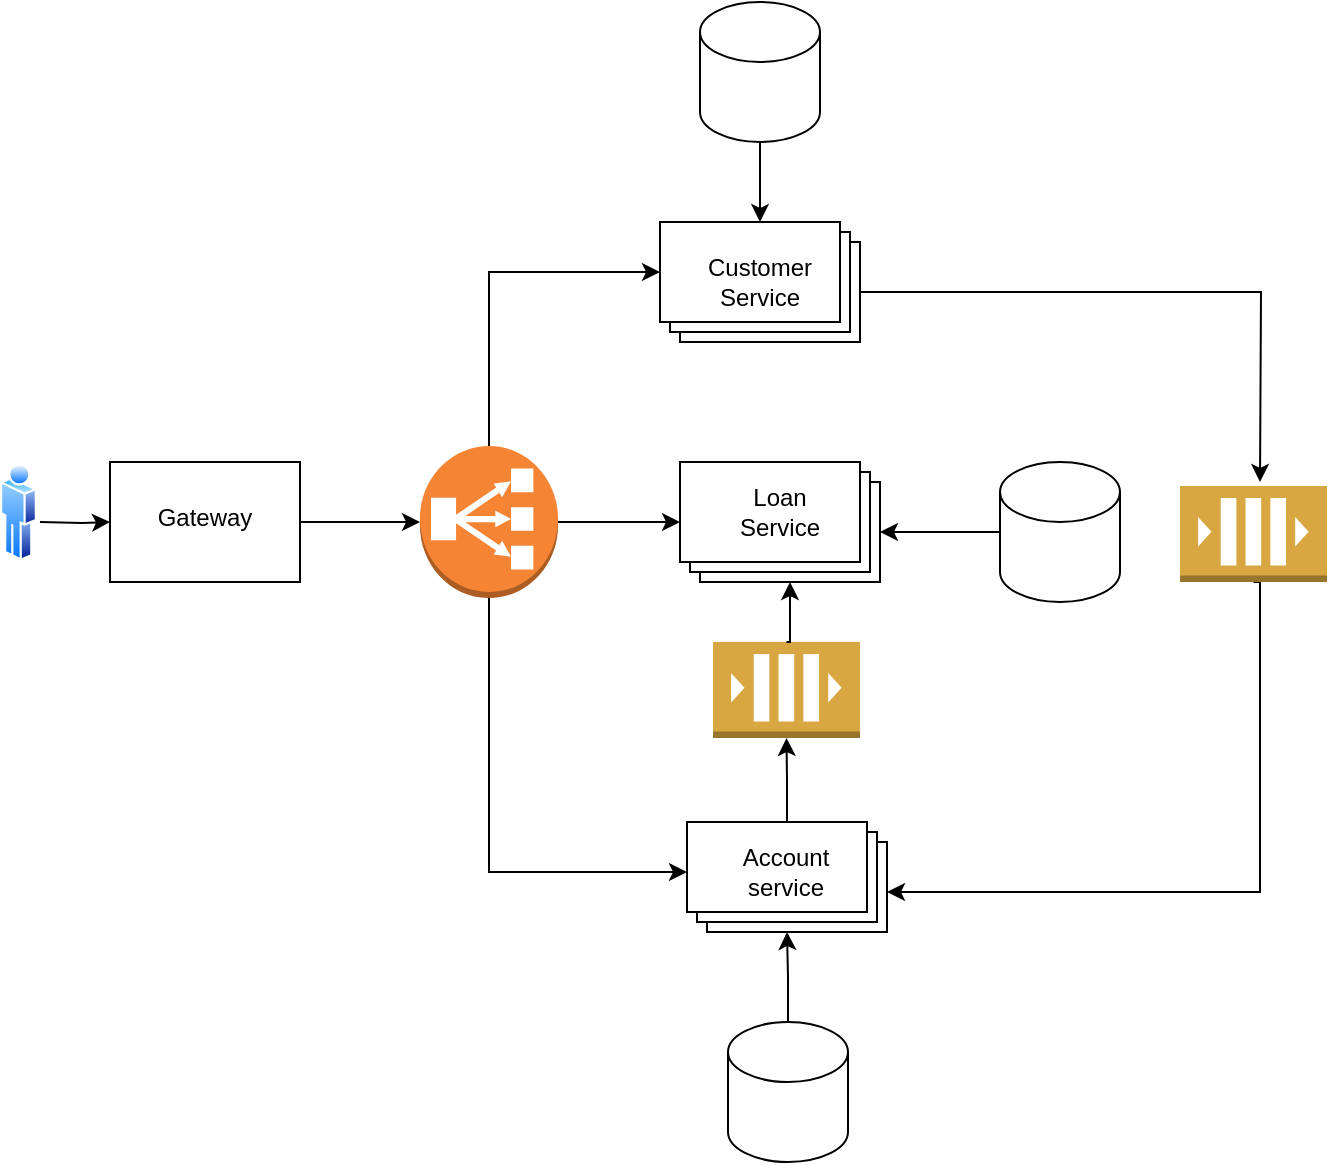 <mxfile version="24.8.3">
  <diagram name="Page-1" id="Bfe9vAIFmRp-WUJQkEZ3">
    <mxGraphModel dx="1050" dy="557" grid="1" gridSize="10" guides="1" tooltips="1" connect="1" arrows="1" fold="1" page="1" pageScale="1" pageWidth="827" pageHeight="1169" math="0" shadow="0">
      <root>
        <mxCell id="0" />
        <mxCell id="1" parent="0" />
        <mxCell id="6-AgZ9Flvv92YX-1SyBh-4" value="" style="edgeStyle=orthogonalEdgeStyle;rounded=0;orthogonalLoop=1;jettySize=auto;html=1;" edge="1" parent="1" target="6-AgZ9Flvv92YX-1SyBh-3">
          <mxGeometry relative="1" as="geometry">
            <mxPoint x="70" y="270" as="sourcePoint" />
          </mxGeometry>
        </mxCell>
        <mxCell id="6-AgZ9Flvv92YX-1SyBh-7" style="edgeStyle=orthogonalEdgeStyle;rounded=0;orthogonalLoop=1;jettySize=auto;html=1;exitX=1;exitY=0.5;exitDx=0;exitDy=0;" edge="1" parent="1" source="6-AgZ9Flvv92YX-1SyBh-3" target="6-AgZ9Flvv92YX-1SyBh-6">
          <mxGeometry relative="1" as="geometry" />
        </mxCell>
        <mxCell id="6-AgZ9Flvv92YX-1SyBh-3" value="&lt;div style=&quot;text-align: justify;&quot;&gt;&lt;br&gt;&lt;/div&gt;&lt;div style=&quot;text-align: justify;&quot;&gt;Gateway&lt;/div&gt;" style="whiteSpace=wrap;html=1;verticalAlign=top;" vertex="1" parent="1">
          <mxGeometry x="105" y="240" width="95" height="60" as="geometry" />
        </mxCell>
        <mxCell id="6-AgZ9Flvv92YX-1SyBh-5" value="" style="image;aspect=fixed;perimeter=ellipsePerimeter;html=1;align=center;shadow=0;dashed=0;spacingTop=3;image=img/lib/active_directory/user.svg;" vertex="1" parent="1">
          <mxGeometry x="50" y="240" width="18.5" height="50" as="geometry" />
        </mxCell>
        <mxCell id="6-AgZ9Flvv92YX-1SyBh-15" style="edgeStyle=orthogonalEdgeStyle;rounded=0;orthogonalLoop=1;jettySize=auto;html=1;exitX=1;exitY=0.5;exitDx=0;exitDy=0;exitPerimeter=0;" edge="1" parent="1" source="6-AgZ9Flvv92YX-1SyBh-6">
          <mxGeometry relative="1" as="geometry">
            <mxPoint x="390" y="270" as="targetPoint" />
          </mxGeometry>
        </mxCell>
        <mxCell id="6-AgZ9Flvv92YX-1SyBh-6" value="" style="outlineConnect=0;dashed=0;verticalLabelPosition=bottom;verticalAlign=top;align=center;html=1;shape=mxgraph.aws3.classic_load_balancer;fillColor=#F58534;gradientColor=none;" vertex="1" parent="1">
          <mxGeometry x="260" y="232" width="69" height="76" as="geometry" />
        </mxCell>
        <mxCell id="6-AgZ9Flvv92YX-1SyBh-45" value="" style="edgeStyle=orthogonalEdgeStyle;rounded=0;orthogonalLoop=1;jettySize=auto;html=1;" edge="1" parent="1" source="6-AgZ9Flvv92YX-1SyBh-17" target="6-AgZ9Flvv92YX-1SyBh-40">
          <mxGeometry relative="1" as="geometry" />
        </mxCell>
        <object label="" id="6-AgZ9Flvv92YX-1SyBh-17">
          <mxCell style="verticalLabelPosition=bottom;verticalAlign=top;html=1;shape=mxgraph.basic.layered_rect;dx=10;outlineConnect=0;whiteSpace=wrap;" vertex="1" parent="1">
            <mxGeometry x="393.5" y="420" width="100" height="55" as="geometry" />
          </mxCell>
        </object>
        <mxCell id="6-AgZ9Flvv92YX-1SyBh-18" value="Account service" style="text;html=1;align=center;verticalAlign=middle;whiteSpace=wrap;rounded=0;" vertex="1" parent="1">
          <mxGeometry x="413.25" y="430" width="60" height="30" as="geometry" />
        </mxCell>
        <object label="&lt;span style=&quot;color: rgba(0, 0, 0, 0); font-family: monospace; font-size: 0px; text-align: start; text-wrap-mode: nowrap;&quot;&gt;%3CmxGraphModel%3E%3Croot%3E%3CmxCell%20id%3D%220%22%2F%3E%3CmxCell%20id%3D%221%22%20parent%3D%220%22%2F%3E%3CmxCell%20id%3D%222%22%20value%3D%22Account%20service%22%20style%3D%22text%3Bhtml%3D1%3Balign%3Dcenter%3BverticalAlign%3Dmiddle%3BwhiteSpace%3Dwrap%3Brounded%3D0%3B%22%20vertex%3D%221%22%20parent%3D%221%22%3E%3CmxGeometry%20x%3D%22400%22%20y%3D%22340%22%20width%3D%2260%22%20height%3D%2230%22%20as%3D%22geometry%22%2F%3E%3C%2FmxCell%3E%3C%2Froot%3E%3C%2FmxGraphModel%3E&lt;/span&gt;" id="6-AgZ9Flvv92YX-1SyBh-19">
          <mxCell style="verticalLabelPosition=bottom;verticalAlign=top;html=1;shape=mxgraph.basic.layered_rect;dx=10;outlineConnect=0;whiteSpace=wrap;" vertex="1" parent="1">
            <mxGeometry x="390" y="240" width="100" height="60" as="geometry" />
          </mxCell>
        </object>
        <mxCell id="6-AgZ9Flvv92YX-1SyBh-21" value="Loan Service" style="text;html=1;align=center;verticalAlign=middle;whiteSpace=wrap;rounded=0;" vertex="1" parent="1">
          <mxGeometry x="410" y="250" width="60" height="30" as="geometry" />
        </mxCell>
        <mxCell id="6-AgZ9Flvv92YX-1SyBh-36" style="edgeStyle=orthogonalEdgeStyle;rounded=0;orthogonalLoop=1;jettySize=auto;html=1;exitX=0;exitY=0;exitDx=100;exitDy=35;exitPerimeter=0;" edge="1" parent="1" source="6-AgZ9Flvv92YX-1SyBh-22">
          <mxGeometry relative="1" as="geometry">
            <mxPoint x="680" y="250" as="targetPoint" />
          </mxGeometry>
        </mxCell>
        <object label="&lt;span style=&quot;color: rgba(0, 0, 0, 0); font-family: monospace; font-size: 0px; text-align: start; text-wrap-mode: nowrap;&quot;&gt;%3CmxGraphModel%3E%3Croot%3E%3CmxCell%20id%3D%220%22%2F%3E%3CmxCell%20id%3D%221%22%20parent%3D%220%22%2F%3E%3CmxCell%20id%3D%222%22%20value%3D%22Account%20service%22%20style%3D%22text%3Bhtml%3D1%3Balign%3Dcenter%3BverticalAlign%3Dmiddle%3BwhiteSpace%3Dwrap%3Brounded%3D0%3B%22%20vertex%3D%221%22%20parent%3D%221%22%3E%3CmxGeometry%20x%3D%22400%22%20y%3D%22340%22%20width%3D%2260%22%20height%3D%2230%22%20as%3D%22geometry%22%2F%3E%3C%2FmxCell%3E%3C%2Froot%3E%3C%2FmxGraphModel%3E&lt;/span&gt;" id="6-AgZ9Flvv92YX-1SyBh-22">
          <mxCell style="verticalLabelPosition=bottom;verticalAlign=top;html=1;shape=mxgraph.basic.layered_rect;dx=10;outlineConnect=0;whiteSpace=wrap;" vertex="1" parent="1">
            <mxGeometry x="380" y="120" width="100" height="60" as="geometry" />
          </mxCell>
        </object>
        <mxCell id="6-AgZ9Flvv92YX-1SyBh-23" value="Customer Service" style="text;html=1;align=center;verticalAlign=middle;whiteSpace=wrap;rounded=0;" vertex="1" parent="1">
          <mxGeometry x="400" y="135" width="60" height="30" as="geometry" />
        </mxCell>
        <mxCell id="6-AgZ9Flvv92YX-1SyBh-25" value="" style="edgeStyle=orthogonalEdgeStyle;rounded=0;orthogonalLoop=1;jettySize=auto;html=1;" edge="1" parent="1" source="6-AgZ9Flvv92YX-1SyBh-24">
          <mxGeometry relative="1" as="geometry">
            <mxPoint x="430" y="120" as="targetPoint" />
          </mxGeometry>
        </mxCell>
        <mxCell id="6-AgZ9Flvv92YX-1SyBh-24" value="" style="shape=cylinder3;whiteSpace=wrap;html=1;boundedLbl=1;backgroundOutline=1;size=15;" vertex="1" parent="1">
          <mxGeometry x="400" y="10" width="60" height="70" as="geometry" />
        </mxCell>
        <mxCell id="6-AgZ9Flvv92YX-1SyBh-29" style="edgeStyle=orthogonalEdgeStyle;rounded=0;orthogonalLoop=1;jettySize=auto;html=1;exitX=0.5;exitY=0;exitDx=0;exitDy=0;exitPerimeter=0;" edge="1" parent="1" source="6-AgZ9Flvv92YX-1SyBh-26" target="6-AgZ9Flvv92YX-1SyBh-17">
          <mxGeometry relative="1" as="geometry" />
        </mxCell>
        <mxCell id="6-AgZ9Flvv92YX-1SyBh-26" value="" style="shape=cylinder3;whiteSpace=wrap;html=1;boundedLbl=1;backgroundOutline=1;size=15;" vertex="1" parent="1">
          <mxGeometry x="414" y="520" width="60" height="70" as="geometry" />
        </mxCell>
        <mxCell id="6-AgZ9Flvv92YX-1SyBh-30" value="" style="shape=cylinder3;whiteSpace=wrap;html=1;boundedLbl=1;backgroundOutline=1;size=15;" vertex="1" parent="1">
          <mxGeometry x="550" y="240" width="60" height="70" as="geometry" />
        </mxCell>
        <mxCell id="6-AgZ9Flvv92YX-1SyBh-31" style="edgeStyle=orthogonalEdgeStyle;rounded=0;orthogonalLoop=1;jettySize=auto;html=1;entryX=0;entryY=0;entryDx=100;entryDy=35;entryPerimeter=0;" edge="1" parent="1" source="6-AgZ9Flvv92YX-1SyBh-30" target="6-AgZ9Flvv92YX-1SyBh-19">
          <mxGeometry relative="1" as="geometry" />
        </mxCell>
        <mxCell id="6-AgZ9Flvv92YX-1SyBh-32" style="edgeStyle=orthogonalEdgeStyle;rounded=0;orthogonalLoop=1;jettySize=auto;html=1;exitX=0.5;exitY=0;exitDx=0;exitDy=0;exitPerimeter=0;entryX=0;entryY=0;entryDx=0;entryDy=25;entryPerimeter=0;" edge="1" parent="1" source="6-AgZ9Flvv92YX-1SyBh-6" target="6-AgZ9Flvv92YX-1SyBh-22">
          <mxGeometry relative="1" as="geometry" />
        </mxCell>
        <mxCell id="6-AgZ9Flvv92YX-1SyBh-34" style="edgeStyle=orthogonalEdgeStyle;rounded=0;orthogonalLoop=1;jettySize=auto;html=1;exitX=0.5;exitY=1;exitDx=0;exitDy=0;exitPerimeter=0;entryX=0;entryY=0;entryDx=0;entryDy=25;entryPerimeter=0;" edge="1" parent="1" source="6-AgZ9Flvv92YX-1SyBh-6" target="6-AgZ9Flvv92YX-1SyBh-17">
          <mxGeometry relative="1" as="geometry" />
        </mxCell>
        <mxCell id="6-AgZ9Flvv92YX-1SyBh-38" style="edgeStyle=orthogonalEdgeStyle;rounded=0;orthogonalLoop=1;jettySize=auto;html=1;entryX=0;entryY=0;entryDx=100;entryDy=35;entryPerimeter=0;exitX=0.5;exitY=1;exitDx=0;exitDy=0;exitPerimeter=0;" edge="1" parent="1" source="6-AgZ9Flvv92YX-1SyBh-39" target="6-AgZ9Flvv92YX-1SyBh-17">
          <mxGeometry relative="1" as="geometry">
            <mxPoint x="680" y="310" as="sourcePoint" />
            <Array as="points">
              <mxPoint x="680" y="300" />
              <mxPoint x="680" y="455" />
            </Array>
          </mxGeometry>
        </mxCell>
        <mxCell id="6-AgZ9Flvv92YX-1SyBh-39" value="" style="outlineConnect=0;dashed=0;verticalLabelPosition=bottom;verticalAlign=top;align=center;html=1;shape=mxgraph.aws3.queue;fillColor=#D9A741;gradientColor=none;" vertex="1" parent="1">
          <mxGeometry x="640" y="252" width="73.5" height="48" as="geometry" />
        </mxCell>
        <mxCell id="6-AgZ9Flvv92YX-1SyBh-40" value="" style="outlineConnect=0;dashed=0;verticalLabelPosition=bottom;verticalAlign=top;align=center;html=1;shape=mxgraph.aws3.queue;fillColor=#D9A741;gradientColor=none;" vertex="1" parent="1">
          <mxGeometry x="406.5" y="330" width="73.5" height="48" as="geometry" />
        </mxCell>
        <mxCell id="6-AgZ9Flvv92YX-1SyBh-44" style="edgeStyle=orthogonalEdgeStyle;rounded=0;orthogonalLoop=1;jettySize=auto;html=1;exitX=0.5;exitY=0;exitDx=0;exitDy=0;exitPerimeter=0;entryX=0;entryY=0;entryDx=55;entryDy=60;entryPerimeter=0;" edge="1" parent="1" source="6-AgZ9Flvv92YX-1SyBh-40" target="6-AgZ9Flvv92YX-1SyBh-19">
          <mxGeometry relative="1" as="geometry" />
        </mxCell>
      </root>
    </mxGraphModel>
  </diagram>
</mxfile>
